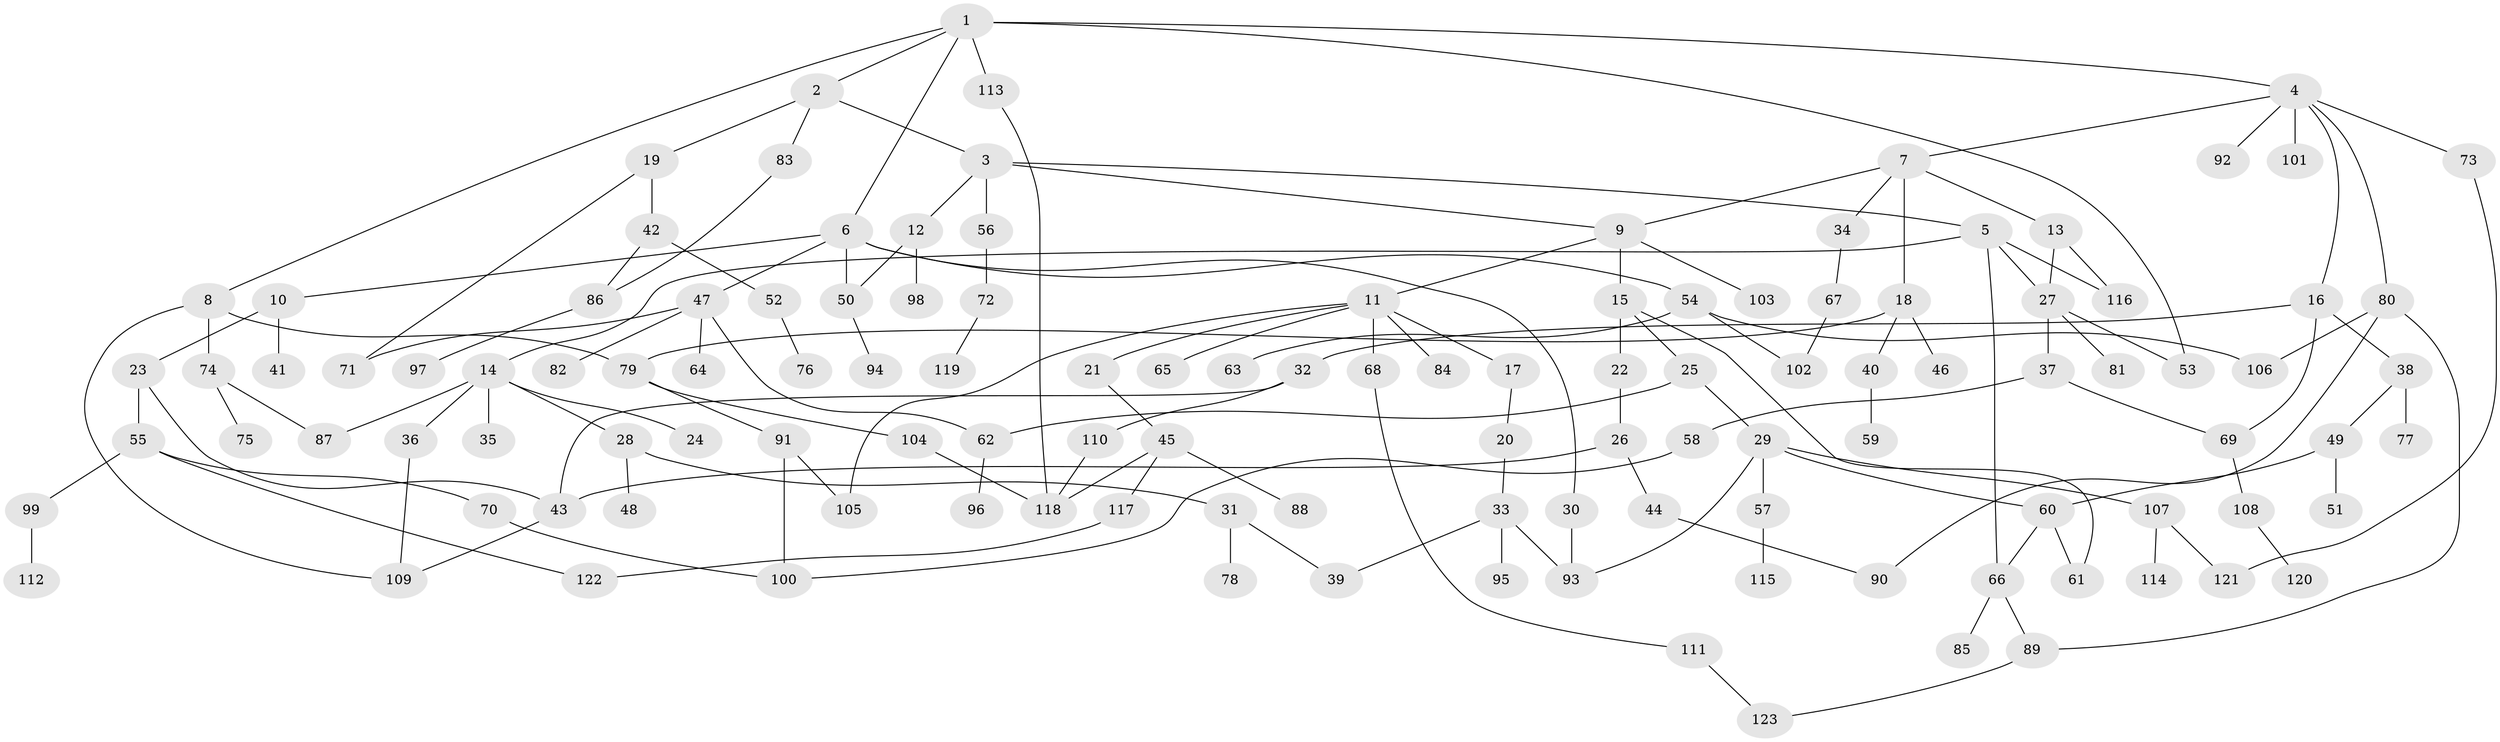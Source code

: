 // coarse degree distribution, {6: 0.08, 4: 0.10666666666666667, 5: 0.09333333333333334, 2: 0.36, 3: 0.2, 1: 0.16}
// Generated by graph-tools (version 1.1) at 2025/49/03/04/25 22:49:06]
// undirected, 123 vertices, 156 edges
graph export_dot {
  node [color=gray90,style=filled];
  1;
  2;
  3;
  4;
  5;
  6;
  7;
  8;
  9;
  10;
  11;
  12;
  13;
  14;
  15;
  16;
  17;
  18;
  19;
  20;
  21;
  22;
  23;
  24;
  25;
  26;
  27;
  28;
  29;
  30;
  31;
  32;
  33;
  34;
  35;
  36;
  37;
  38;
  39;
  40;
  41;
  42;
  43;
  44;
  45;
  46;
  47;
  48;
  49;
  50;
  51;
  52;
  53;
  54;
  55;
  56;
  57;
  58;
  59;
  60;
  61;
  62;
  63;
  64;
  65;
  66;
  67;
  68;
  69;
  70;
  71;
  72;
  73;
  74;
  75;
  76;
  77;
  78;
  79;
  80;
  81;
  82;
  83;
  84;
  85;
  86;
  87;
  88;
  89;
  90;
  91;
  92;
  93;
  94;
  95;
  96;
  97;
  98;
  99;
  100;
  101;
  102;
  103;
  104;
  105;
  106;
  107;
  108;
  109;
  110;
  111;
  112;
  113;
  114;
  115;
  116;
  117;
  118;
  119;
  120;
  121;
  122;
  123;
  1 -- 2;
  1 -- 4;
  1 -- 6;
  1 -- 8;
  1 -- 113;
  1 -- 53;
  2 -- 3;
  2 -- 19;
  2 -- 83;
  3 -- 5;
  3 -- 12;
  3 -- 56;
  3 -- 9;
  4 -- 7;
  4 -- 16;
  4 -- 73;
  4 -- 80;
  4 -- 92;
  4 -- 101;
  5 -- 14;
  5 -- 116;
  5 -- 27;
  5 -- 66;
  6 -- 10;
  6 -- 30;
  6 -- 47;
  6 -- 50;
  6 -- 54;
  7 -- 9;
  7 -- 13;
  7 -- 18;
  7 -- 34;
  8 -- 74;
  8 -- 79;
  8 -- 109;
  9 -- 11;
  9 -- 15;
  9 -- 103;
  10 -- 23;
  10 -- 41;
  11 -- 17;
  11 -- 21;
  11 -- 65;
  11 -- 68;
  11 -- 84;
  11 -- 105;
  12 -- 98;
  12 -- 50;
  13 -- 27;
  13 -- 116;
  14 -- 24;
  14 -- 28;
  14 -- 35;
  14 -- 36;
  14 -- 87;
  15 -- 22;
  15 -- 25;
  15 -- 61;
  16 -- 32;
  16 -- 38;
  16 -- 69;
  17 -- 20;
  18 -- 40;
  18 -- 46;
  18 -- 79;
  19 -- 42;
  19 -- 71;
  20 -- 33;
  21 -- 45;
  22 -- 26;
  23 -- 43;
  23 -- 55;
  25 -- 29;
  25 -- 62;
  26 -- 44;
  26 -- 43;
  27 -- 37;
  27 -- 53;
  27 -- 81;
  28 -- 31;
  28 -- 48;
  29 -- 57;
  29 -- 60;
  29 -- 107;
  29 -- 93;
  30 -- 93;
  31 -- 39;
  31 -- 78;
  32 -- 110;
  32 -- 43;
  33 -- 93;
  33 -- 95;
  33 -- 39;
  34 -- 67;
  36 -- 109;
  37 -- 58;
  37 -- 69;
  38 -- 49;
  38 -- 77;
  40 -- 59;
  42 -- 52;
  42 -- 86;
  43 -- 109;
  44 -- 90;
  45 -- 88;
  45 -- 117;
  45 -- 118;
  47 -- 62;
  47 -- 64;
  47 -- 71;
  47 -- 82;
  49 -- 51;
  49 -- 60;
  50 -- 94;
  52 -- 76;
  54 -- 63;
  54 -- 106;
  54 -- 102;
  55 -- 70;
  55 -- 99;
  55 -- 122;
  56 -- 72;
  57 -- 115;
  58 -- 100;
  60 -- 66;
  60 -- 61;
  62 -- 96;
  66 -- 85;
  66 -- 89;
  67 -- 102;
  68 -- 111;
  69 -- 108;
  70 -- 100;
  72 -- 119;
  73 -- 121;
  74 -- 75;
  74 -- 87;
  79 -- 91;
  79 -- 104;
  80 -- 106;
  80 -- 89;
  80 -- 90;
  83 -- 86;
  86 -- 97;
  89 -- 123;
  91 -- 105;
  91 -- 100;
  99 -- 112;
  104 -- 118;
  107 -- 114;
  107 -- 121;
  108 -- 120;
  110 -- 118;
  111 -- 123;
  113 -- 118;
  117 -- 122;
}
